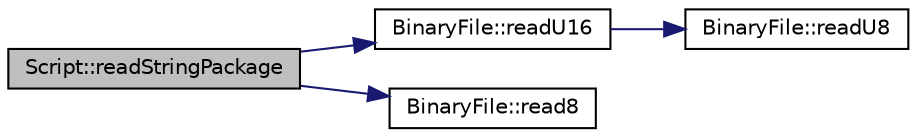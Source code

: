 digraph "Script::readStringPackage"
{
 // INTERACTIVE_SVG=YES
  edge [fontname="Helvetica",fontsize="10",labelfontname="Helvetica",labelfontsize="10"];
  node [fontname="Helvetica",fontsize="10",shape=record];
  rankdir="LR";
  Node1 [label="Script::readStringPackage",height=0.2,width=0.4,color="black", fillcolor="grey75", style="filled" fontcolor="black"];
  Node1 -> Node2 [color="midnightblue",fontsize="10",style="solid",fontname="Helvetica"];
  Node2 [label="BinaryFile::readU16",height=0.2,width=0.4,color="black", fillcolor="white", style="filled",URL="$class_binary_file.html#abec3c5045cd871082f3baa214ac33fe3"];
  Node2 -> Node3 [color="midnightblue",fontsize="10",style="solid",fontname="Helvetica"];
  Node3 [label="BinaryFile::readU8",height=0.2,width=0.4,color="black", fillcolor="white", style="filled",URL="$class_binary_file.html#aa57a21e8c1d8310c9d66f119d49733f4"];
  Node1 -> Node4 [color="midnightblue",fontsize="10",style="solid",fontname="Helvetica"];
  Node4 [label="BinaryFile::read8",height=0.2,width=0.4,color="black", fillcolor="white", style="filled",URL="$class_binary_file.html#ab4c09b8072f111077305f81c619a0285"];
}
